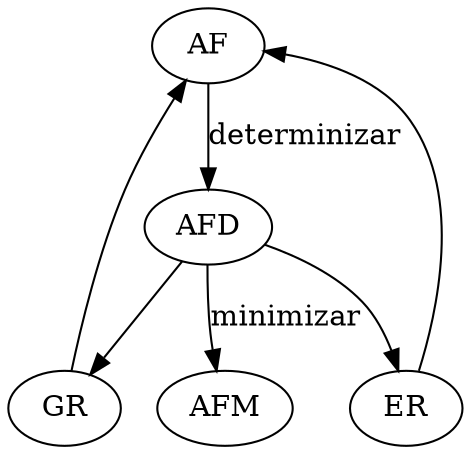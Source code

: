 digraph G
{
AF -> AFD [label="determinizar"]
AFD -> AFM [label="minimizar"]
AFD -> ER
AFD -> GR
ER -> AF
GR -> AF
}